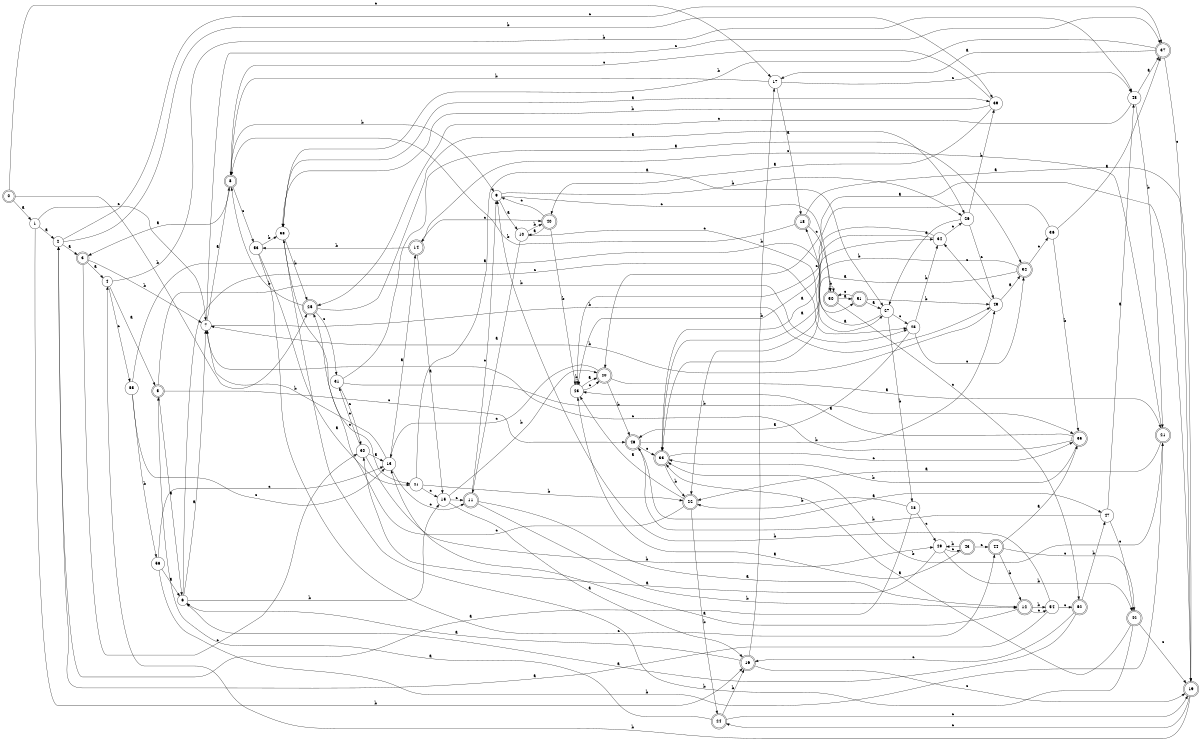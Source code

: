 digraph n46_4 {
__start0 [label="" shape="none"];

rankdir=LR;
size="8,5";

s0 [style="rounded,filled", color="black", fillcolor="white" shape="doublecircle", label="0"];
s1 [style="filled", color="black", fillcolor="white" shape="circle", label="1"];
s2 [style="filled", color="black", fillcolor="white" shape="circle", label="2"];
s3 [style="rounded,filled", color="black", fillcolor="white" shape="doublecircle", label="3"];
s4 [style="filled", color="black", fillcolor="white" shape="circle", label="4"];
s5 [style="rounded,filled", color="black", fillcolor="white" shape="doublecircle", label="5"];
s6 [style="filled", color="black", fillcolor="white" shape="circle", label="6"];
s7 [style="filled", color="black", fillcolor="white" shape="circle", label="7"];
s8 [style="rounded,filled", color="black", fillcolor="white" shape="doublecircle", label="8"];
s9 [style="filled", color="black", fillcolor="white" shape="circle", label="9"];
s10 [style="filled", color="black", fillcolor="white" shape="circle", label="10"];
s11 [style="rounded,filled", color="black", fillcolor="white" shape="doublecircle", label="11"];
s12 [style="rounded,filled", color="black", fillcolor="white" shape="doublecircle", label="12"];
s13 [style="filled", color="black", fillcolor="white" shape="circle", label="13"];
s14 [style="rounded,filled", color="black", fillcolor="white" shape="doublecircle", label="14"];
s15 [style="filled", color="black", fillcolor="white" shape="circle", label="15"];
s16 [style="rounded,filled", color="black", fillcolor="white" shape="doublecircle", label="16"];
s17 [style="filled", color="black", fillcolor="white" shape="circle", label="17"];
s18 [style="rounded,filled", color="black", fillcolor="white" shape="doublecircle", label="18"];
s19 [style="rounded,filled", color="black", fillcolor="white" shape="doublecircle", label="19"];
s20 [style="rounded,filled", color="black", fillcolor="white" shape="doublecircle", label="20"];
s21 [style="rounded,filled", color="black", fillcolor="white" shape="doublecircle", label="21"];
s22 [style="rounded,filled", color="black", fillcolor="white" shape="doublecircle", label="22"];
s23 [style="filled", color="black", fillcolor="white" shape="circle", label="23"];
s24 [style="rounded,filled", color="black", fillcolor="white" shape="doublecircle", label="24"];
s25 [style="rounded,filled", color="black", fillcolor="white" shape="doublecircle", label="25"];
s26 [style="filled", color="black", fillcolor="white" shape="circle", label="26"];
s27 [style="filled", color="black", fillcolor="white" shape="circle", label="27"];
s28 [style="filled", color="black", fillcolor="white" shape="circle", label="28"];
s29 [style="filled", color="black", fillcolor="white" shape="circle", label="29"];
s30 [style="filled", color="black", fillcolor="white" shape="circle", label="30"];
s31 [style="filled", color="black", fillcolor="white" shape="circle", label="31"];
s32 [style="rounded,filled", color="black", fillcolor="white" shape="doublecircle", label="32"];
s33 [style="rounded,filled", color="black", fillcolor="white" shape="doublecircle", label="33"];
s34 [style="filled", color="black", fillcolor="white" shape="circle", label="34"];
s35 [style="rounded,filled", color="black", fillcolor="white" shape="doublecircle", label="35"];
s36 [style="filled", color="black", fillcolor="white" shape="circle", label="36"];
s37 [style="rounded,filled", color="black", fillcolor="white" shape="doublecircle", label="37"];
s38 [style="filled", color="black", fillcolor="white" shape="circle", label="38"];
s39 [style="filled", color="black", fillcolor="white" shape="circle", label="39"];
s40 [style="rounded,filled", color="black", fillcolor="white" shape="doublecircle", label="40"];
s41 [style="filled", color="black", fillcolor="white" shape="circle", label="41"];
s42 [style="rounded,filled", color="black", fillcolor="white" shape="doublecircle", label="42"];
s43 [style="rounded,filled", color="black", fillcolor="white" shape="doublecircle", label="43"];
s44 [style="rounded,filled", color="black", fillcolor="white" shape="doublecircle", label="44"];
s45 [style="filled", color="black", fillcolor="white" shape="circle", label="45"];
s46 [style="rounded,filled", color="black", fillcolor="white" shape="doublecircle", label="46"];
s47 [style="filled", color="black", fillcolor="white" shape="circle", label="47"];
s48 [style="filled", color="black", fillcolor="white" shape="circle", label="48"];
s49 [style="filled", color="black", fillcolor="white" shape="circle", label="49"];
s50 [style="rounded,filled", color="black", fillcolor="white" shape="doublecircle", label="50"];
s51 [style="rounded,filled", color="black", fillcolor="white" shape="doublecircle", label="51"];
s52 [style="rounded,filled", color="black", fillcolor="white" shape="doublecircle", label="52"];
s53 [style="filled", color="black", fillcolor="white" shape="circle", label="53"];
s54 [style="filled", color="black", fillcolor="white" shape="circle", label="54"];
s55 [style="filled", color="black", fillcolor="white" shape="circle", label="55"];
s56 [style="filled", color="black", fillcolor="white" shape="circle", label="56"];
s0 -> s1 [label="a"];
s0 -> s25 [label="b"];
s0 -> s17 [label="c"];
s1 -> s2 [label="a"];
s1 -> s16 [label="b"];
s1 -> s7 [label="c"];
s2 -> s3 [label="a"];
s2 -> s39 [label="b"];
s2 -> s37 [label="c"];
s3 -> s4 [label="a"];
s3 -> s7 [label="b"];
s3 -> s30 [label="c"];
s4 -> s5 [label="a"];
s4 -> s48 [label="b"];
s4 -> s55 [label="c"];
s5 -> s6 [label="a"];
s5 -> s45 [label="b"];
s5 -> s46 [label="c"];
s6 -> s7 [label="a"];
s6 -> s15 [label="b"];
s6 -> s45 [label="c"];
s7 -> s8 [label="a"];
s7 -> s49 [label="b"];
s7 -> s37 [label="c"];
s8 -> s3 [label="a"];
s8 -> s9 [label="b"];
s8 -> s53 [label="c"];
s9 -> s10 [label="a"];
s9 -> s26 [label="b"];
s9 -> s50 [label="c"];
s10 -> s11 [label="a"];
s10 -> s40 [label="b"];
s10 -> s27 [label="c"];
s11 -> s12 [label="a"];
s11 -> s12 [label="b"];
s11 -> s9 [label="c"];
s12 -> s13 [label="a"];
s12 -> s54 [label="b"];
s12 -> s54 [label="c"];
s13 -> s14 [label="a"];
s13 -> s7 [label="b"];
s13 -> s11 [label="c"];
s14 -> s15 [label="a"];
s14 -> s53 [label="b"];
s14 -> s40 [label="c"];
s15 -> s16 [label="a"];
s15 -> s20 [label="b"];
s15 -> s11 [label="c"];
s16 -> s6 [label="a"];
s16 -> s17 [label="b"];
s16 -> s19 [label="c"];
s17 -> s18 [label="a"];
s17 -> s8 [label="b"];
s17 -> s48 [label="c"];
s18 -> s19 [label="a"];
s18 -> s8 [label="b"];
s18 -> s50 [label="c"];
s19 -> s20 [label="a"];
s19 -> s4 [label="b"];
s19 -> s24 [label="c"];
s20 -> s21 [label="a"];
s20 -> s46 [label="b"];
s20 -> s13 [label="c"];
s21 -> s22 [label="a"];
s21 -> s33 [label="b"];
s21 -> s14 [label="c"];
s22 -> s23 [label="a"];
s22 -> s24 [label="b"];
s22 -> s25 [label="c"];
s23 -> s20 [label="a"];
s23 -> s23 [label="b"];
s23 -> s20 [label="c"];
s24 -> s5 [label="a"];
s24 -> s16 [label="b"];
s24 -> s19 [label="c"];
s25 -> s26 [label="a"];
s25 -> s8 [label="b"];
s25 -> s31 [label="c"];
s26 -> s27 [label="a"];
s26 -> s39 [label="b"];
s26 -> s49 [label="c"];
s27 -> s18 [label="a"];
s27 -> s28 [label="b"];
s27 -> s45 [label="c"];
s28 -> s2 [label="a"];
s28 -> s22 [label="b"];
s28 -> s29 [label="c"];
s29 -> s30 [label="a"];
s29 -> s42 [label="b"];
s29 -> s43 [label="c"];
s30 -> s13 [label="a"];
s30 -> s29 [label="b"];
s30 -> s31 [label="c"];
s31 -> s32 [label="a"];
s31 -> s35 [label="b"];
s31 -> s30 [label="c"];
s32 -> s33 [label="a"];
s32 -> s22 [label="b"];
s32 -> s36 [label="c"];
s33 -> s34 [label="a"];
s33 -> s22 [label="b"];
s33 -> s35 [label="c"];
s34 -> s33 [label="a"];
s34 -> s23 [label="b"];
s34 -> s26 [label="c"];
s35 -> s23 [label="a"];
s35 -> s33 [label="b"];
s35 -> s7 [label="c"];
s36 -> s37 [label="a"];
s36 -> s35 [label="b"];
s36 -> s23 [label="c"];
s37 -> s17 [label="a"];
s37 -> s38 [label="b"];
s37 -> s19 [label="c"];
s38 -> s39 [label="a"];
s38 -> s25 [label="b"];
s38 -> s41 [label="c"];
s39 -> s40 [label="a"];
s39 -> s38 [label="b"];
s39 -> s8 [label="c"];
s40 -> s10 [label="a"];
s40 -> s23 [label="b"];
s40 -> s9 [label="c"];
s41 -> s27 [label="a"];
s41 -> s22 [label="b"];
s41 -> s15 [label="c"];
s42 -> s33 [label="a"];
s42 -> s38 [label="b"];
s42 -> s19 [label="c"];
s43 -> s23 [label="a"];
s43 -> s29 [label="b"];
s43 -> s44 [label="c"];
s44 -> s35 [label="a"];
s44 -> s12 [label="b"];
s44 -> s42 [label="c"];
s45 -> s46 [label="a"];
s45 -> s34 [label="b"];
s45 -> s32 [label="c"];
s46 -> s47 [label="a"];
s46 -> s49 [label="b"];
s46 -> s33 [label="c"];
s47 -> s48 [label="a"];
s47 -> s46 [label="b"];
s47 -> s42 [label="c"];
s48 -> s37 [label="a"];
s48 -> s21 [label="b"];
s48 -> s25 [label="c"];
s49 -> s32 [label="a"];
s49 -> s7 [label="b"];
s49 -> s34 [label="c"];
s50 -> s51 [label="a"];
s50 -> s50 [label="b"];
s50 -> s52 [label="c"];
s51 -> s27 [label="a"];
s51 -> s49 [label="b"];
s51 -> s50 [label="c"];
s52 -> s6 [label="a"];
s52 -> s47 [label="b"];
s52 -> s16 [label="c"];
s53 -> s41 [label="a"];
s53 -> s38 [label="b"];
s53 -> s44 [label="c"];
s54 -> s2 [label="a"];
s54 -> s9 [label="b"];
s54 -> s52 [label="c"];
s55 -> s51 [label="a"];
s55 -> s56 [label="b"];
s55 -> s13 [label="c"];
s56 -> s6 [label="a"];
s56 -> s21 [label="b"];
s56 -> s13 [label="c"];

}